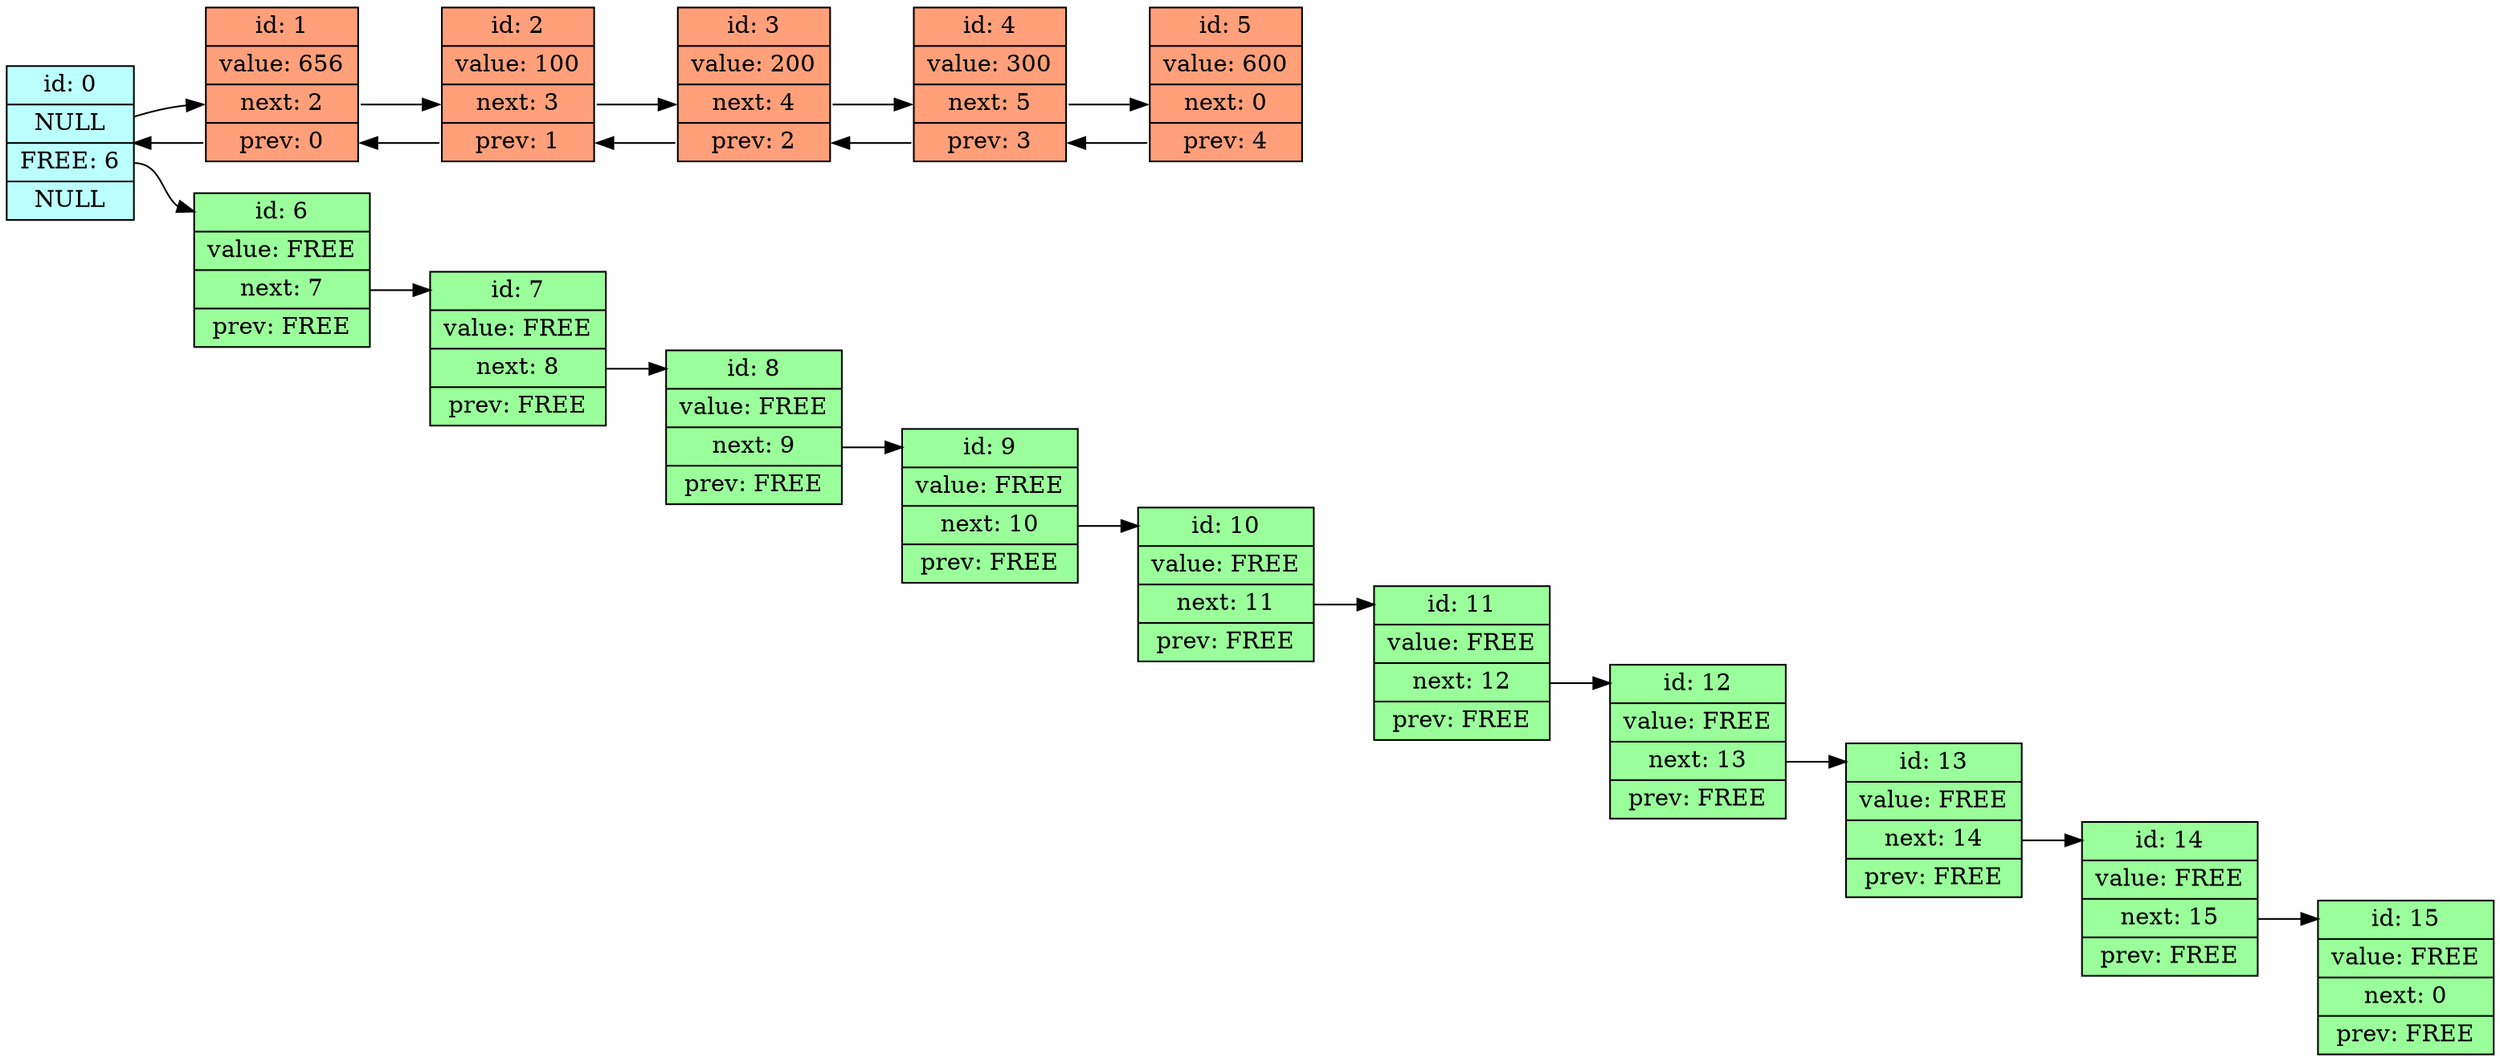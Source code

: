 digraph structs {
rankdir=LR;      
cell0 [style= "filled" , color= "black", fillcolor= "paleturquoise1", shape=record,label=" id: 0 | NULL | <frn0> FREE: 6 | NULL " ];
cell1 [style= "filled", color= "black", fillcolor= "lightsalmon", shape=record,label=" id: 1 | value:   656 |<nxt1> next:     2 | <prv1> prev:     0" ];
cell2 [style= "filled", color= "black", fillcolor= "lightsalmon", shape=record,label=" id: 2 | value:   100 |<nxt2> next:     3 | <prv2> prev:     1" ];
cell3 [style= "filled", color= "black", fillcolor= "lightsalmon", shape=record,label=" id: 3 | value:   200 |<nxt3> next:     4 | <prv3> prev:     2" ];
cell4 [style= "filled", color= "black", fillcolor= "lightsalmon", shape=record,label=" id: 4 | value:   300 |<nxt4> next:     5 | <prv4> prev:     3" ];
cell5 [style= "filled", color= "black", fillcolor= "lightsalmon", shape=record,label=" id: 5 | value:   600 |<nxt5> next:     0 | <prv5> prev:     4" ];
  cell6 [style= "filled" , color= "black", fillcolor= "palegreen1", shape=record,label=" <fr6> id: 6 | value: FREE | <frn6> next:     7 | prev: FREE " ];
  cell7 [style= "filled" , color= "black", fillcolor= "palegreen1", shape=record,label=" <fr7> id: 7 | value: FREE | <frn7> next:     8 | prev: FREE " ];
  cell8 [style= "filled" , color= "black", fillcolor= "palegreen1", shape=record,label=" <fr8> id: 8 | value: FREE | <frn8> next:     9 | prev: FREE " ];
  cell9 [style= "filled" , color= "black", fillcolor= "palegreen1", shape=record,label=" <fr9> id: 9 | value: FREE | <frn9> next:    10 | prev: FREE " ];
  cell10 [style= "filled" , color= "black", fillcolor= "palegreen1", shape=record,label=" <fr10> id: 10 | value: FREE | <frn10> next:    11 | prev: FREE " ];
  cell11 [style= "filled" , color= "black", fillcolor= "palegreen1", shape=record,label=" <fr11> id: 11 | value: FREE | <frn11> next:    12 | prev: FREE " ];
  cell12 [style= "filled" , color= "black", fillcolor= "palegreen1", shape=record,label=" <fr12> id: 12 | value: FREE | <frn12> next:    13 | prev: FREE " ];
  cell13 [style= "filled" , color= "black", fillcolor= "palegreen1", shape=record,label=" <fr13> id: 13 | value: FREE | <frn13> next:    14 | prev: FREE " ];
  cell14 [style= "filled" , color= "black", fillcolor= "palegreen1", shape=record,label=" <fr14> id: 14 | value: FREE | <frn14> next:    15 | prev: FREE " ];
  cell15 [style= "filled" , color= "black", fillcolor= "palegreen1", shape=record,label=" <fr15> id: 15 | value: FREE | <frn15> next:     0 | prev: FREE " ];
  cell0: <nxt0> -> cell1: <nxt1>;
cell1: <prv1> -> cell0: <prv0>;
cell1: <nxt1> -> cell2: <nxt2>;
cell2: <prv2> -> cell1: <prv1>;
cell2: <nxt2> -> cell3: <nxt3>;
cell3: <prv3> -> cell2: <prv2>;
cell3: <nxt3> -> cell4: <nxt4>;
cell4: <prv4> -> cell3: <prv3>;
cell4: <nxt4> -> cell5: <nxt5>;
cell5: <prv5> -> cell4: <prv4>;
cell0: <frn0> -> cell6: <fr6>;
cell6: <frn6> -> cell7: <fr7>;
cell7: <frn7> -> cell8: <fr8>;
cell8: <frn8> -> cell9: <fr9>;
cell9: <frn9> -> cell10: <fr10>;
cell10: <frn10> -> cell11: <fr11>;
cell11: <frn11> -> cell12: <fr12>;
cell12: <frn12> -> cell13: <fr13>;
cell13: <frn13> -> cell14: <fr14>;
cell14: <frn14> -> cell15: <fr15>;
}
